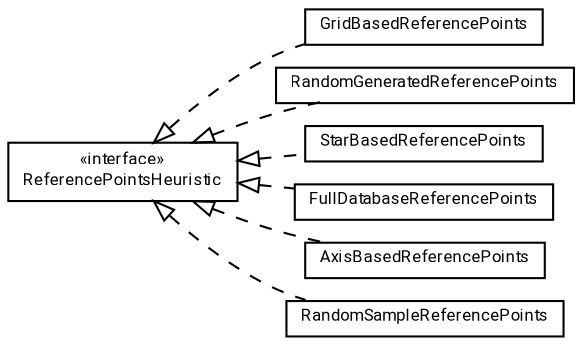 #!/usr/local/bin/dot
#
# Class diagram 
# Generated by UMLGraph version R5_7_2-60-g0e99a6 (http://www.spinellis.gr/umlgraph/)
#

digraph G {
	graph [fontnames="svg"]
	edge [fontname="Roboto",fontsize=7,labelfontname="Roboto",labelfontsize=7,color="black"];
	node [fontname="Roboto",fontcolor="black",fontsize=8,shape=plaintext,margin=0,width=0,height=0];
	nodesep=0.15;
	ranksep=0.25;
	rankdir=LR;
	// de.lmu.ifi.dbs.elki.utilities.referencepoints.ReferencePointsHeuristic
	c320703 [label=<<table title="de.lmu.ifi.dbs.elki.utilities.referencepoints.ReferencePointsHeuristic" border="0" cellborder="1" cellspacing="0" cellpadding="2" href="ReferencePointsHeuristic.html" target="_parent">
		<tr><td><table border="0" cellspacing="0" cellpadding="1">
		<tr><td align="center" balign="center"> &#171;interface&#187; </td></tr>
		<tr><td align="center" balign="center"> <font face="Roboto">ReferencePointsHeuristic</font> </td></tr>
		</table></td></tr>
		</table>>, URL="ReferencePointsHeuristic.html"];
	// de.lmu.ifi.dbs.elki.utilities.referencepoints.GridBasedReferencePoints
	c320704 [label=<<table title="de.lmu.ifi.dbs.elki.utilities.referencepoints.GridBasedReferencePoints" border="0" cellborder="1" cellspacing="0" cellpadding="2" href="GridBasedReferencePoints.html" target="_parent">
		<tr><td><table border="0" cellspacing="0" cellpadding="1">
		<tr><td align="center" balign="center"> <font face="Roboto">GridBasedReferencePoints</font> </td></tr>
		</table></td></tr>
		</table>>, URL="GridBasedReferencePoints.html"];
	// de.lmu.ifi.dbs.elki.utilities.referencepoints.RandomGeneratedReferencePoints
	c320706 [label=<<table title="de.lmu.ifi.dbs.elki.utilities.referencepoints.RandomGeneratedReferencePoints" border="0" cellborder="1" cellspacing="0" cellpadding="2" href="RandomGeneratedReferencePoints.html" target="_parent">
		<tr><td><table border="0" cellspacing="0" cellpadding="1">
		<tr><td align="center" balign="center"> <font face="Roboto">RandomGeneratedReferencePoints</font> </td></tr>
		</table></td></tr>
		</table>>, URL="RandomGeneratedReferencePoints.html"];
	// de.lmu.ifi.dbs.elki.utilities.referencepoints.StarBasedReferencePoints
	c320708 [label=<<table title="de.lmu.ifi.dbs.elki.utilities.referencepoints.StarBasedReferencePoints" border="0" cellborder="1" cellspacing="0" cellpadding="2" href="StarBasedReferencePoints.html" target="_parent">
		<tr><td><table border="0" cellspacing="0" cellpadding="1">
		<tr><td align="center" balign="center"> <font face="Roboto">StarBasedReferencePoints</font> </td></tr>
		</table></td></tr>
		</table>>, URL="StarBasedReferencePoints.html"];
	// de.lmu.ifi.dbs.elki.utilities.referencepoints.FullDatabaseReferencePoints
	c320710 [label=<<table title="de.lmu.ifi.dbs.elki.utilities.referencepoints.FullDatabaseReferencePoints" border="0" cellborder="1" cellspacing="0" cellpadding="2" href="FullDatabaseReferencePoints.html" target="_parent">
		<tr><td><table border="0" cellspacing="0" cellpadding="1">
		<tr><td align="center" balign="center"> <font face="Roboto">FullDatabaseReferencePoints</font> </td></tr>
		</table></td></tr>
		</table>>, URL="FullDatabaseReferencePoints.html"];
	// de.lmu.ifi.dbs.elki.utilities.referencepoints.AxisBasedReferencePoints
	c320711 [label=<<table title="de.lmu.ifi.dbs.elki.utilities.referencepoints.AxisBasedReferencePoints" border="0" cellborder="1" cellspacing="0" cellpadding="2" href="AxisBasedReferencePoints.html" target="_parent">
		<tr><td><table border="0" cellspacing="0" cellpadding="1">
		<tr><td align="center" balign="center"> <font face="Roboto">AxisBasedReferencePoints</font> </td></tr>
		</table></td></tr>
		</table>>, URL="AxisBasedReferencePoints.html"];
	// de.lmu.ifi.dbs.elki.utilities.referencepoints.RandomSampleReferencePoints
	c320713 [label=<<table title="de.lmu.ifi.dbs.elki.utilities.referencepoints.RandomSampleReferencePoints" border="0" cellborder="1" cellspacing="0" cellpadding="2" href="RandomSampleReferencePoints.html" target="_parent">
		<tr><td><table border="0" cellspacing="0" cellpadding="1">
		<tr><td align="center" balign="center"> <font face="Roboto">RandomSampleReferencePoints</font> </td></tr>
		</table></td></tr>
		</table>>, URL="RandomSampleReferencePoints.html"];
	// de.lmu.ifi.dbs.elki.utilities.referencepoints.GridBasedReferencePoints implements de.lmu.ifi.dbs.elki.utilities.referencepoints.ReferencePointsHeuristic
	c320703 -> c320704 [arrowtail=empty,style=dashed,dir=back,weight=9];
	// de.lmu.ifi.dbs.elki.utilities.referencepoints.RandomGeneratedReferencePoints implements de.lmu.ifi.dbs.elki.utilities.referencepoints.ReferencePointsHeuristic
	c320703 -> c320706 [arrowtail=empty,style=dashed,dir=back,weight=9];
	// de.lmu.ifi.dbs.elki.utilities.referencepoints.StarBasedReferencePoints implements de.lmu.ifi.dbs.elki.utilities.referencepoints.ReferencePointsHeuristic
	c320703 -> c320708 [arrowtail=empty,style=dashed,dir=back,weight=9];
	// de.lmu.ifi.dbs.elki.utilities.referencepoints.FullDatabaseReferencePoints implements de.lmu.ifi.dbs.elki.utilities.referencepoints.ReferencePointsHeuristic
	c320703 -> c320710 [arrowtail=empty,style=dashed,dir=back,weight=9];
	// de.lmu.ifi.dbs.elki.utilities.referencepoints.AxisBasedReferencePoints implements de.lmu.ifi.dbs.elki.utilities.referencepoints.ReferencePointsHeuristic
	c320703 -> c320711 [arrowtail=empty,style=dashed,dir=back,weight=9];
	// de.lmu.ifi.dbs.elki.utilities.referencepoints.RandomSampleReferencePoints implements de.lmu.ifi.dbs.elki.utilities.referencepoints.ReferencePointsHeuristic
	c320703 -> c320713 [arrowtail=empty,style=dashed,dir=back,weight=9];
}

